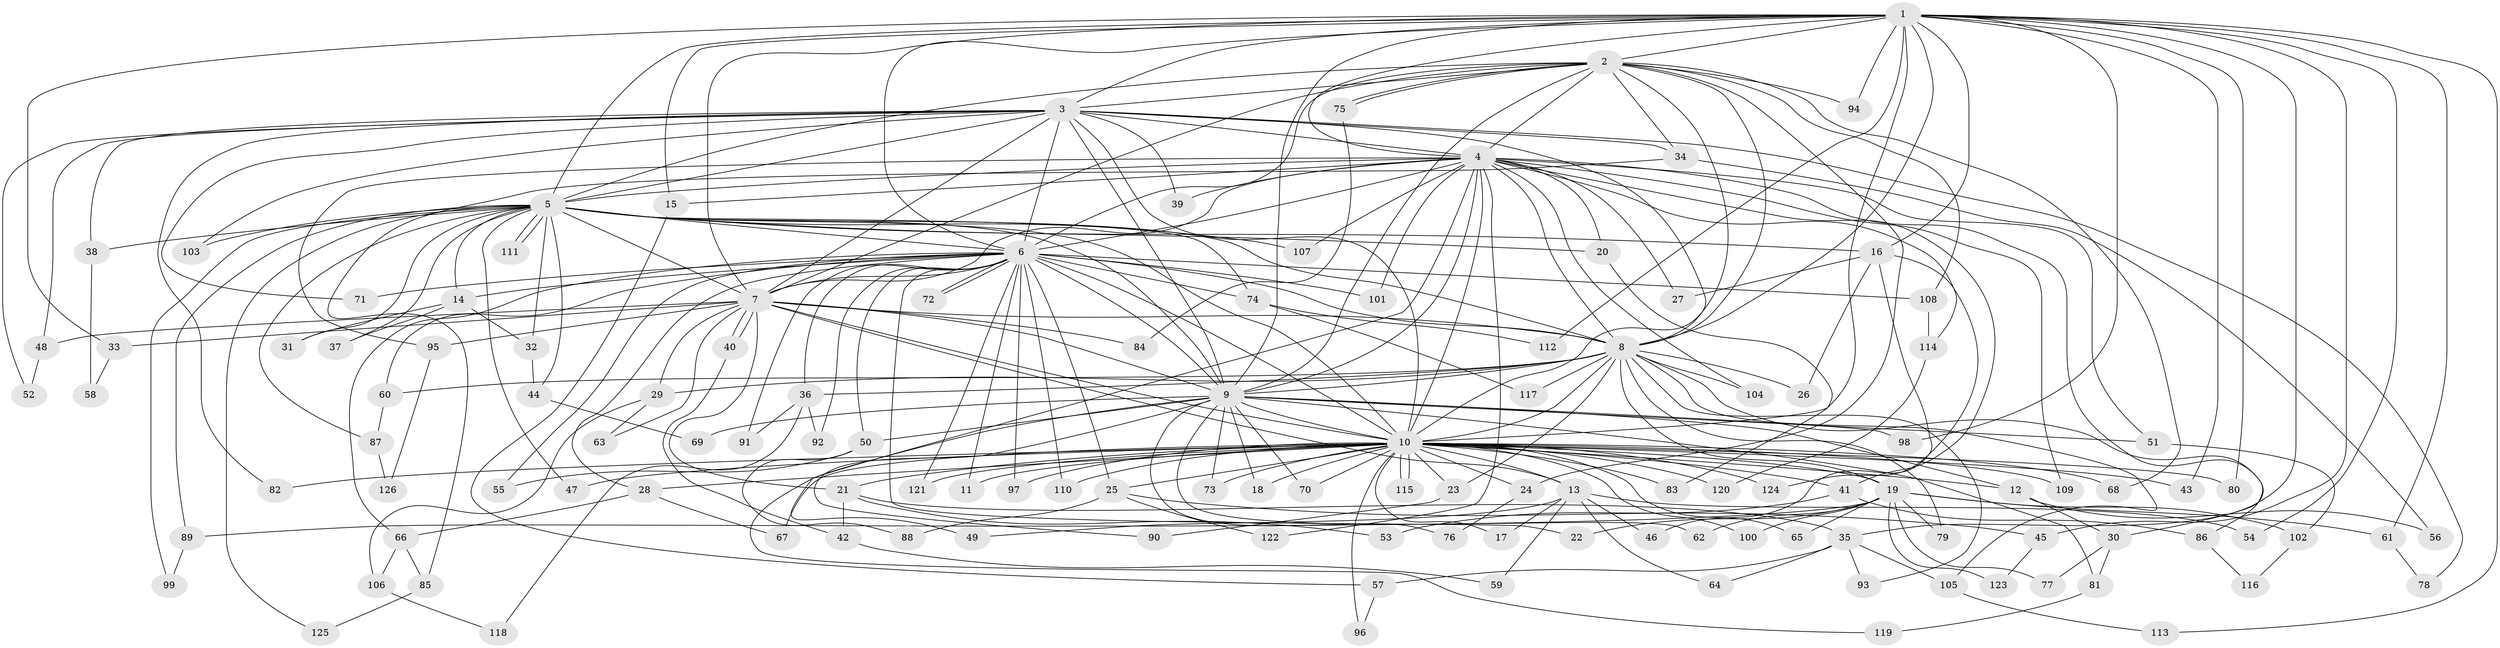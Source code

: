 // Generated by graph-tools (version 1.1) at 2025/49/03/09/25 03:49:27]
// undirected, 126 vertices, 277 edges
graph export_dot {
graph [start="1"]
  node [color=gray90,style=filled];
  1;
  2;
  3;
  4;
  5;
  6;
  7;
  8;
  9;
  10;
  11;
  12;
  13;
  14;
  15;
  16;
  17;
  18;
  19;
  20;
  21;
  22;
  23;
  24;
  25;
  26;
  27;
  28;
  29;
  30;
  31;
  32;
  33;
  34;
  35;
  36;
  37;
  38;
  39;
  40;
  41;
  42;
  43;
  44;
  45;
  46;
  47;
  48;
  49;
  50;
  51;
  52;
  53;
  54;
  55;
  56;
  57;
  58;
  59;
  60;
  61;
  62;
  63;
  64;
  65;
  66;
  67;
  68;
  69;
  70;
  71;
  72;
  73;
  74;
  75;
  76;
  77;
  78;
  79;
  80;
  81;
  82;
  83;
  84;
  85;
  86;
  87;
  88;
  89;
  90;
  91;
  92;
  93;
  94;
  95;
  96;
  97;
  98;
  99;
  100;
  101;
  102;
  103;
  104;
  105;
  106;
  107;
  108;
  109;
  110;
  111;
  112;
  113;
  114;
  115;
  116;
  117;
  118;
  119;
  120;
  121;
  122;
  123;
  124;
  125;
  126;
  1 -- 2;
  1 -- 3;
  1 -- 4;
  1 -- 5;
  1 -- 6;
  1 -- 7;
  1 -- 8;
  1 -- 9;
  1 -- 10;
  1 -- 15;
  1 -- 16;
  1 -- 33;
  1 -- 35;
  1 -- 43;
  1 -- 45;
  1 -- 54;
  1 -- 61;
  1 -- 80;
  1 -- 94;
  1 -- 98;
  1 -- 112;
  1 -- 113;
  2 -- 3;
  2 -- 4;
  2 -- 5;
  2 -- 6;
  2 -- 7;
  2 -- 8;
  2 -- 9;
  2 -- 10;
  2 -- 24;
  2 -- 34;
  2 -- 68;
  2 -- 75;
  2 -- 75;
  2 -- 94;
  2 -- 108;
  3 -- 4;
  3 -- 5;
  3 -- 6;
  3 -- 7;
  3 -- 8;
  3 -- 9;
  3 -- 10;
  3 -- 34;
  3 -- 38;
  3 -- 39;
  3 -- 48;
  3 -- 52;
  3 -- 71;
  3 -- 78;
  3 -- 82;
  3 -- 103;
  4 -- 5;
  4 -- 6;
  4 -- 7;
  4 -- 8;
  4 -- 9;
  4 -- 10;
  4 -- 15;
  4 -- 20;
  4 -- 27;
  4 -- 30;
  4 -- 39;
  4 -- 41;
  4 -- 49;
  4 -- 51;
  4 -- 95;
  4 -- 101;
  4 -- 104;
  4 -- 107;
  4 -- 109;
  4 -- 114;
  4 -- 122;
  5 -- 6;
  5 -- 7;
  5 -- 8;
  5 -- 9;
  5 -- 10;
  5 -- 14;
  5 -- 16;
  5 -- 20;
  5 -- 31;
  5 -- 32;
  5 -- 37;
  5 -- 38;
  5 -- 44;
  5 -- 47;
  5 -- 74;
  5 -- 87;
  5 -- 89;
  5 -- 99;
  5 -- 103;
  5 -- 107;
  5 -- 111;
  5 -- 111;
  5 -- 125;
  6 -- 7;
  6 -- 8;
  6 -- 9;
  6 -- 10;
  6 -- 11;
  6 -- 14;
  6 -- 22;
  6 -- 25;
  6 -- 28;
  6 -- 36;
  6 -- 50;
  6 -- 55;
  6 -- 60;
  6 -- 66;
  6 -- 71;
  6 -- 72;
  6 -- 72;
  6 -- 74;
  6 -- 91;
  6 -- 92;
  6 -- 97;
  6 -- 101;
  6 -- 108;
  6 -- 110;
  6 -- 121;
  7 -- 8;
  7 -- 9;
  7 -- 10;
  7 -- 13;
  7 -- 21;
  7 -- 29;
  7 -- 33;
  7 -- 40;
  7 -- 40;
  7 -- 48;
  7 -- 63;
  7 -- 84;
  7 -- 95;
  8 -- 9;
  8 -- 10;
  8 -- 19;
  8 -- 23;
  8 -- 26;
  8 -- 29;
  8 -- 36;
  8 -- 60;
  8 -- 79;
  8 -- 86;
  8 -- 93;
  8 -- 104;
  8 -- 105;
  8 -- 117;
  9 -- 10;
  9 -- 12;
  9 -- 18;
  9 -- 50;
  9 -- 51;
  9 -- 62;
  9 -- 69;
  9 -- 70;
  9 -- 73;
  9 -- 76;
  9 -- 81;
  9 -- 90;
  9 -- 98;
  9 -- 119;
  10 -- 11;
  10 -- 12;
  10 -- 13;
  10 -- 17;
  10 -- 18;
  10 -- 19;
  10 -- 21;
  10 -- 23;
  10 -- 24;
  10 -- 25;
  10 -- 28;
  10 -- 41;
  10 -- 43;
  10 -- 47;
  10 -- 65;
  10 -- 67;
  10 -- 68;
  10 -- 70;
  10 -- 73;
  10 -- 80;
  10 -- 82;
  10 -- 83;
  10 -- 96;
  10 -- 97;
  10 -- 100;
  10 -- 109;
  10 -- 110;
  10 -- 115;
  10 -- 115;
  10 -- 120;
  10 -- 121;
  10 -- 124;
  12 -- 30;
  12 -- 56;
  13 -- 17;
  13 -- 46;
  13 -- 49;
  13 -- 54;
  13 -- 59;
  13 -- 64;
  14 -- 31;
  14 -- 32;
  14 -- 37;
  15 -- 57;
  16 -- 26;
  16 -- 27;
  16 -- 46;
  16 -- 124;
  19 -- 22;
  19 -- 61;
  19 -- 62;
  19 -- 65;
  19 -- 77;
  19 -- 79;
  19 -- 89;
  19 -- 100;
  19 -- 102;
  19 -- 123;
  20 -- 83;
  21 -- 35;
  21 -- 42;
  21 -- 53;
  23 -- 90;
  24 -- 76;
  25 -- 45;
  25 -- 88;
  25 -- 122;
  28 -- 66;
  28 -- 67;
  29 -- 63;
  29 -- 106;
  30 -- 77;
  30 -- 81;
  32 -- 44;
  33 -- 58;
  34 -- 56;
  34 -- 85;
  35 -- 57;
  35 -- 64;
  35 -- 93;
  35 -- 105;
  36 -- 91;
  36 -- 92;
  36 -- 118;
  38 -- 58;
  40 -- 42;
  41 -- 53;
  41 -- 86;
  42 -- 59;
  44 -- 69;
  45 -- 123;
  48 -- 52;
  50 -- 55;
  50 -- 88;
  51 -- 102;
  57 -- 96;
  60 -- 87;
  61 -- 78;
  66 -- 85;
  66 -- 106;
  74 -- 112;
  74 -- 117;
  75 -- 84;
  81 -- 119;
  85 -- 125;
  86 -- 116;
  87 -- 126;
  89 -- 99;
  95 -- 126;
  102 -- 116;
  105 -- 113;
  106 -- 118;
  108 -- 114;
  114 -- 120;
}
